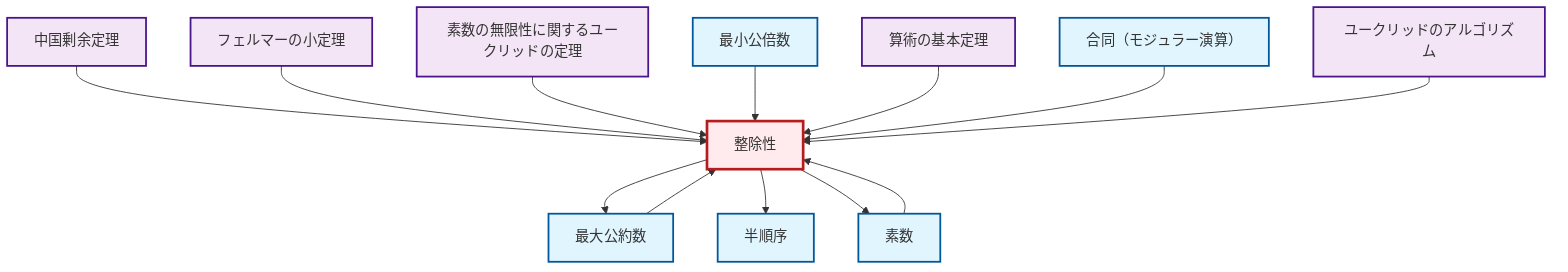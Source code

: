 graph TD
    classDef definition fill:#e1f5fe,stroke:#01579b,stroke-width:2px
    classDef theorem fill:#f3e5f5,stroke:#4a148c,stroke-width:2px
    classDef axiom fill:#fff3e0,stroke:#e65100,stroke-width:2px
    classDef example fill:#e8f5e9,stroke:#1b5e20,stroke-width:2px
    classDef current fill:#ffebee,stroke:#b71c1c,stroke-width:3px
    def-partial-order["半順序"]:::definition
    thm-euclidean-algorithm["ユークリッドのアルゴリズム"]:::theorem
    def-prime["素数"]:::definition
    def-gcd["最大公約数"]:::definition
    thm-fermat-little["フェルマーの小定理"]:::theorem
    thm-fundamental-arithmetic["算術の基本定理"]:::theorem
    def-divisibility["整除性"]:::definition
    def-lcm["最小公倍数"]:::definition
    thm-chinese-remainder["中国剰余定理"]:::theorem
    thm-euclid-infinitude-primes["素数の無限性に関するユークリッドの定理"]:::theorem
    def-congruence["合同（モジュラー演算）"]:::definition
    def-divisibility --> def-gcd
    def-divisibility --> def-partial-order
    thm-chinese-remainder --> def-divisibility
    thm-fermat-little --> def-divisibility
    def-prime --> def-divisibility
    thm-euclid-infinitude-primes --> def-divisibility
    def-lcm --> def-divisibility
    def-divisibility --> def-prime
    thm-fundamental-arithmetic --> def-divisibility
    def-gcd --> def-divisibility
    def-congruence --> def-divisibility
    thm-euclidean-algorithm --> def-divisibility
    class def-divisibility current